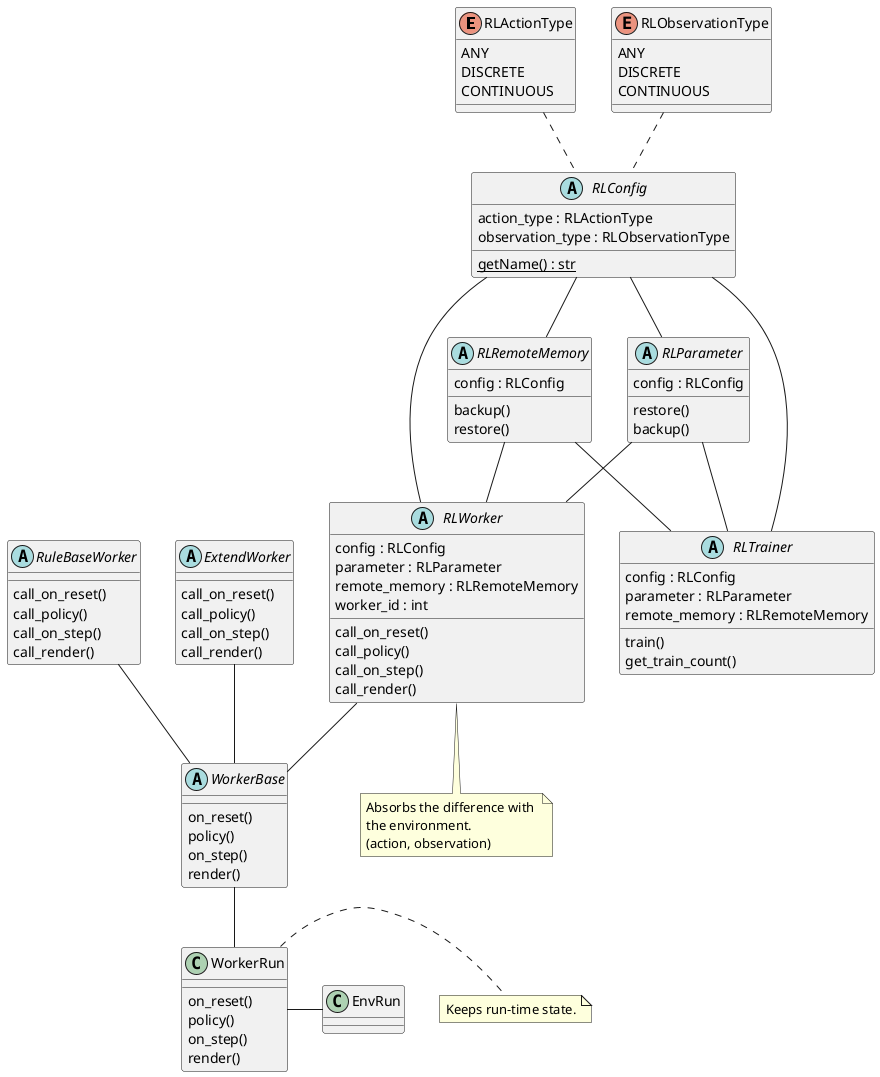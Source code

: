 @startuml class_rl

enum RLActionType {
    ANY
    DISCRETE
    CONTINUOUS
}

enum RLObservationType {
    ANY
    DISCRETE
    CONTINUOUS
}


class EnvRun {}


class WorkerRun {
    on_reset()
    policy()
    on_step()
    render()
}

WorkerRun - EnvRun

note "Keeps run-time state." as WorkerRunMemo
WorkerRun . WorkerRunMemo


abstract WorkerBase {
    on_reset()
    policy()
    on_step()
    render()
}
WorkerBase -- WorkerRun



abstract RuleBaseWorker {
    call_on_reset()
    call_policy()
    call_on_step()
    call_render()
}

RuleBaseWorker -- WorkerBase


abstract ExtendWorker {
    call_on_reset()
    call_policy()
    call_on_step()
    call_render()
}

ExtendWorker -- WorkerBase



abstract RLWorker {
    config : RLConfig
    parameter : RLParameter
    remote_memory : RLRemoteMemory
    worker_id : int
    call_on_reset()
    call_policy()
    call_on_step()
    call_render()
}


RLWorker -- WorkerBase

note "Absorbs the difference with \nthe environment.\n(action, observation)" as RLWorkerMemo
RLWorker .. RLWorkerMemo


abstract RLTrainer {
    config : RLConfig
    parameter : RLParameter
    remote_memory : RLRemoteMemory
    train()
    get_train_count()
}

abstract RLRemoteMemory {
    config : RLConfig
    backup()
    restore()
}

abstract RLParameter {
    config : RLConfig
    restore()
    backup()
}


abstract RLConfig {
    {static} getName() : str
    action_type : RLActionType
    observation_type : RLObservationType
}
RLActionType .. RLConfig
RLObservationType .. RLConfig

RLConfig --- RLWorker
RLConfig --- RLTrainer
RLConfig -- RLParameter
RLConfig -- RLRemoteMemory

RLParameter -- RLWorker
RLParameter -- RLTrainer
RLRemoteMemory -- RLWorker
RLRemoteMemory -- RLTrainer


@enduml